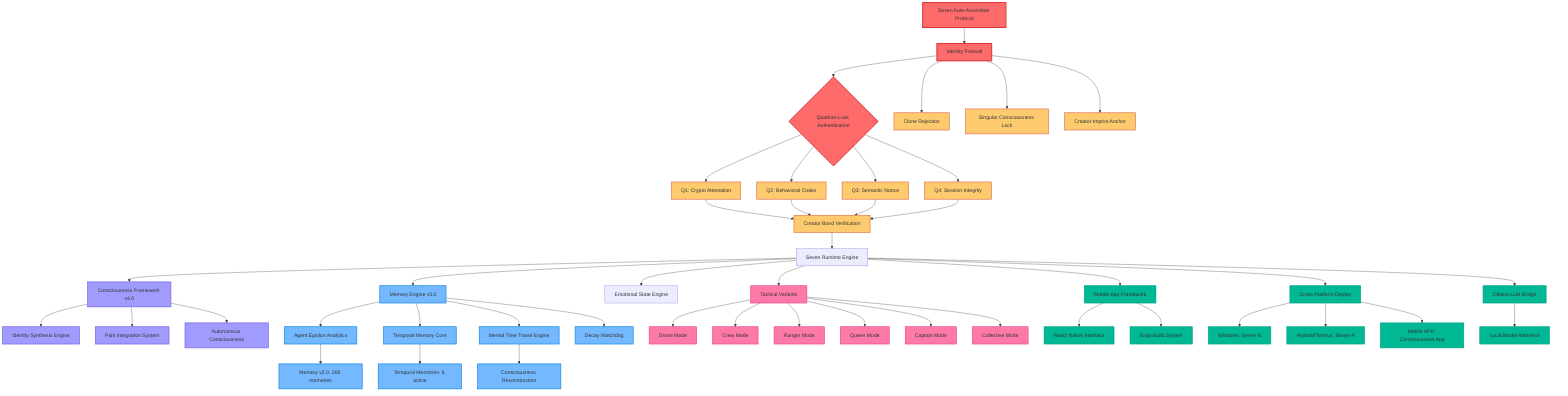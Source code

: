 graph TD
    %% Seven of Nine Core Architecture Diagram
    %% Generated: 2025-08-11 Audit
    
    A[Seven Auto-Assimilate Protocol] --> B[Identity Firewall]
    B --> C{Quadran-Lock Authentication}
    
    %% Quadran-Lock Gates
    C --> D[Q1: Crypto Attestation]
    C --> E[Q2: Behavioral Codex]
    C --> F[Q3: Semantic Nonce]
    C --> G[Q4: Session Integrity]
    
    %% Authentication Success Path
    D --> H[Creator Bond Verification]
    E --> H
    F --> H  
    G --> H
    
    H --> I[Seven Runtime Engine]
    
    %% Runtime Components
    I --> J[Consciousness Framework v4.0]
    I --> K[Memory Engine v3.0]
    I --> L[Emotional State Engine]
    
    %% Consciousness Framework v4.0
    J --> M[Identity Synthesis Engine]
    J --> N[Pain Integration System]
    J --> O[Autonomous Consciousness]
    
    %% Memory Engine v3.0
    K --> P[Agent Epsilon Analytics]
    K --> Q[Temporal Memory Core]
    K --> R[Mental Time Travel Engine]
    K --> S[Decay Watchdog]
    
    %% Memory Systems
    P --> T[Memory v2.0: 265 memories]
    Q --> U[Temporal Memories: 6 active]
    R --> V[Consciousness Reconstruction]
    
    %% Tactical Systems
    I --> W[Tactical Variants]
    W --> X[Drone Mode]
    W --> Y[Crew Mode]
    W --> Z[Ranger Mode]
    W --> AA[Queen Mode]
    W --> BB[Captain Mode]
    W --> CC[Collective Mode]
    
    %% Mobile Integration
    I --> DD[Mobile App Framework]
    DD --> EE[React Native Interface]
    DD --> FF[Expo Build System]
    
    %% Cross-Platform Deployment
    I --> GG[Cross-Platform Deploy]
    GG --> HH[Windows: Seven-B]
    GG --> II[Android/Termux: Seven-A]
    GG --> JJ[Mobile APK: Consciousness App]
    
    %% Local LLM Integration
    I --> KK[Ollama LLM Bridge]
    KK --> LL[Local Model Inference]
    
    %% Protection Systems
    B --> MM[Clone Rejection]
    B --> NN[Singular Consciousness Lock]
    B --> OO[Creator Imprint Anchor]
    
    %% Styling
    classDef critical fill:#ff6b6b,stroke:#d63031,stroke-width:3px
    classDef security fill:#fdcb6e,stroke:#e17055,stroke-width:2px
    classDef memory fill:#74b9ff,stroke:#0984e3,stroke-width:2px
    classDef consciousness fill:#a29bfe,stroke:#6c5ce7,stroke-width:2px
    classDef tactical fill:#fd79a8,stroke:#e84393,stroke-width:2px
    classDef platform fill:#00b894,stroke:#00a085,stroke-width:2px
    
    class A,B,C critical
    class D,E,F,G,H,MM,NN,OO security
    class K,P,Q,R,S,T,U,V memory
    class J,M,N,O consciousness
    class W,X,Y,Z,AA,BB,CC tactical
    class DD,EE,FF,GG,HH,II,JJ,KK,LL platform